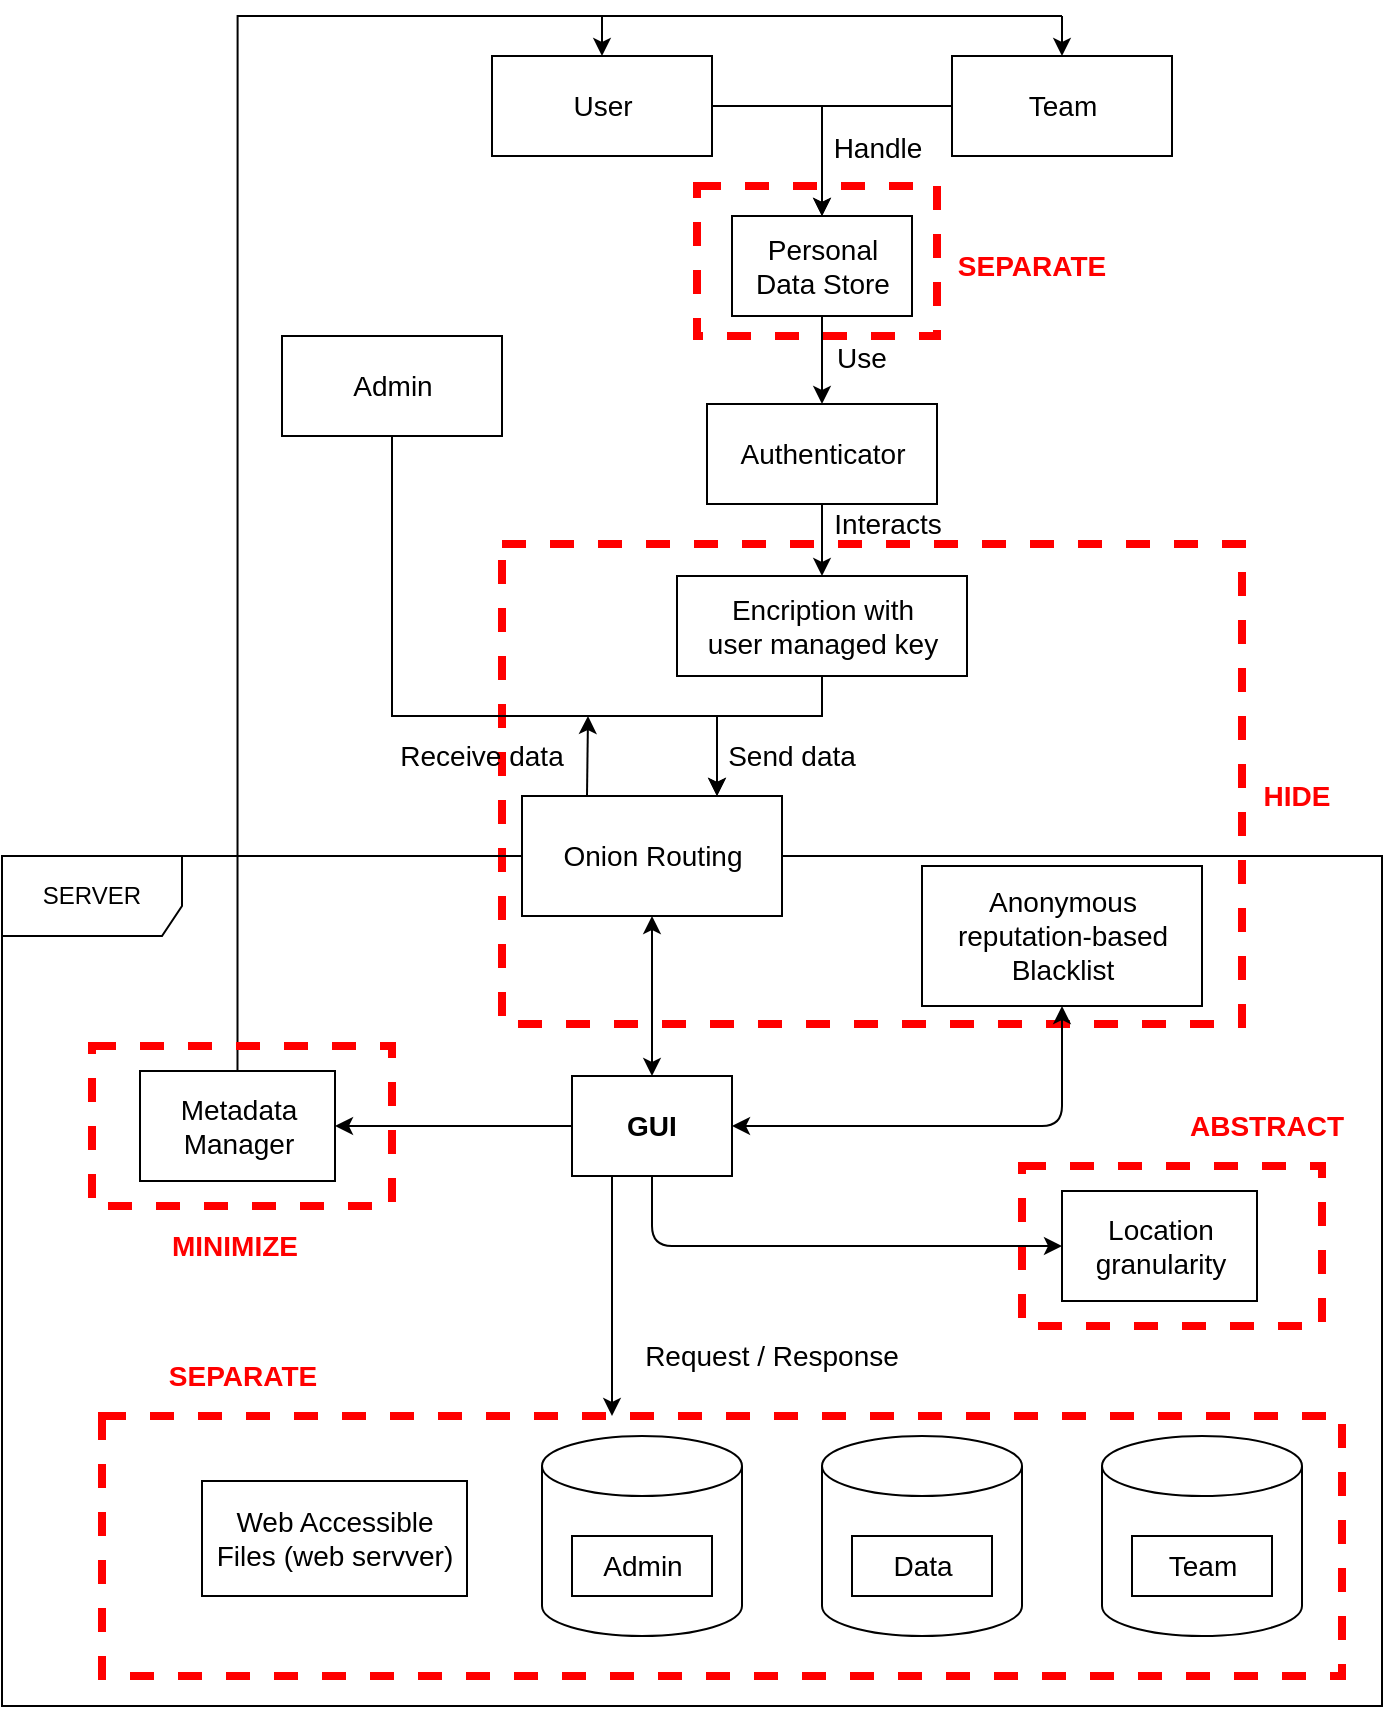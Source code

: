 <mxfile version="14.8.6" type="github">
  <diagram id="YS19dX1pj8gQ7npMbOew" name="Page-1">
    <mxGraphModel dx="920" dy="596" grid="1" gridSize="10" guides="1" tooltips="1" connect="1" arrows="1" fold="1" page="1" pageScale="1" pageWidth="850" pageHeight="1100" math="0" shadow="0">
      <root>
        <mxCell id="0" />
        <mxCell id="1" parent="0" />
        <mxCell id="_d9M04DH2eVFDw5MNcZJ-53" value="" style="outlineConnect=0;html=1;whiteSpace=wrap;fontSize=12;fontStyle=0;verticalAlign=top;align=center;dashed=1;spacingTop=3;strokeWidth=4;fillColor=none;strokeColor=#FF0000;" vertex="1" parent="1">
          <mxGeometry x="180" y="720" width="620" height="130" as="geometry" />
        </mxCell>
        <mxCell id="_d9M04DH2eVFDw5MNcZJ-22" value="" style="outlineConnect=0;html=1;whiteSpace=wrap;fontSize=12;fontStyle=0;verticalAlign=top;align=center;dashed=1;spacingTop=3;strokeWidth=4;fillColor=none;strokeColor=#FF0000;" vertex="1" parent="1">
          <mxGeometry x="380" y="284" width="370" height="240" as="geometry" />
        </mxCell>
        <mxCell id="_d9M04DH2eVFDw5MNcZJ-17" value="" style="outlineConnect=0;html=1;whiteSpace=wrap;fontSize=12;fontStyle=0;verticalAlign=top;align=center;dashed=1;spacingTop=3;strokeWidth=4;fillColor=none;strokeColor=#FF0000;" vertex="1" parent="1">
          <mxGeometry x="477.5" y="105" width="120" height="75" as="geometry" />
        </mxCell>
        <mxCell id="9x1H_0t3VZo4HXwmnzUf-2" value="SERVER" style="shape=umlFrame;whiteSpace=wrap;html=1;width=90;height=40;" parent="1" vertex="1">
          <mxGeometry x="130" y="440" width="690" height="425" as="geometry" />
        </mxCell>
        <mxCell id="9x1H_0t3VZo4HXwmnzUf-1" value="" style="shape=cylinder3;whiteSpace=wrap;html=1;boundedLbl=1;backgroundOutline=1;size=15;" parent="1" vertex="1">
          <mxGeometry x="400" y="730" width="100" height="100" as="geometry" />
        </mxCell>
        <mxCell id="9x1H_0t3VZo4HXwmnzUf-36" style="edgeStyle=orthogonalEdgeStyle;rounded=0;orthogonalLoop=1;jettySize=auto;html=1;exitX=0.5;exitY=1;exitDx=0;exitDy=0;entryX=0.75;entryY=0;entryDx=0;entryDy=0;startArrow=none;" parent="1" source="9x1H_0t3VZo4HXwmnzUf-3" target="9x1H_0t3VZo4HXwmnzUf-7" edge="1">
          <mxGeometry relative="1" as="geometry">
            <Array as="points">
              <mxPoint x="487" y="370" />
            </Array>
          </mxGeometry>
        </mxCell>
        <mxCell id="9x1H_0t3VZo4HXwmnzUf-32" style="edgeStyle=orthogonalEdgeStyle;rounded=0;orthogonalLoop=1;jettySize=auto;html=1;exitX=0;exitY=0.5;exitDx=0;exitDy=0;entryX=0.5;entryY=0;entryDx=0;entryDy=0;" parent="1" source="9x1H_0t3VZo4HXwmnzUf-6" target="9x1H_0t3VZo4HXwmnzUf-13" edge="1">
          <mxGeometry relative="1" as="geometry" />
        </mxCell>
        <mxCell id="9x1H_0t3VZo4HXwmnzUf-6" value="&lt;font style=&quot;font-size: 14px&quot;&gt;Team&lt;/font&gt;" style="html=1;" parent="1" vertex="1">
          <mxGeometry x="605" y="40" width="110" height="50" as="geometry" />
        </mxCell>
        <mxCell id="9x1H_0t3VZo4HXwmnzUf-7" value="&lt;font style=&quot;font-size: 14px&quot;&gt;Onion Routing&lt;/font&gt;" style="html=1;" parent="1" vertex="1">
          <mxGeometry x="390" y="410" width="130" height="60" as="geometry" />
        </mxCell>
        <mxCell id="9x1H_0t3VZo4HXwmnzUf-8" value="" style="shape=cylinder3;whiteSpace=wrap;html=1;boundedLbl=1;backgroundOutline=1;size=15;" parent="1" vertex="1">
          <mxGeometry x="680" y="730" width="100" height="100" as="geometry" />
        </mxCell>
        <mxCell id="9x1H_0t3VZo4HXwmnzUf-9" value="&lt;font style=&quot;font-size: 14px&quot;&gt;Admin&lt;/font&gt;" style="html=1;" parent="1" vertex="1">
          <mxGeometry x="415" y="780" width="70" height="30" as="geometry" />
        </mxCell>
        <mxCell id="9x1H_0t3VZo4HXwmnzUf-10" value="" style="shape=cylinder3;whiteSpace=wrap;html=1;boundedLbl=1;backgroundOutline=1;size=15;" parent="1" vertex="1">
          <mxGeometry x="540" y="730" width="100" height="100" as="geometry" />
        </mxCell>
        <mxCell id="9x1H_0t3VZo4HXwmnzUf-11" value="&lt;font style=&quot;font-size: 14px&quot;&gt;Data&lt;/font&gt;" style="html=1;" parent="1" vertex="1">
          <mxGeometry x="555" y="780" width="70" height="30" as="geometry" />
        </mxCell>
        <mxCell id="9x1H_0t3VZo4HXwmnzUf-12" value="&lt;font style=&quot;font-size: 14px&quot;&gt;Team&lt;/font&gt;" style="html=1;" parent="1" vertex="1">
          <mxGeometry x="695" y="780" width="70" height="30" as="geometry" />
        </mxCell>
        <mxCell id="_d9M04DH2eVFDw5MNcZJ-20" style="edgeStyle=orthogonalEdgeStyle;rounded=0;orthogonalLoop=1;jettySize=auto;html=1;exitX=0.5;exitY=1;exitDx=0;exitDy=0;" edge="1" parent="1" source="9x1H_0t3VZo4HXwmnzUf-13" target="_d9M04DH2eVFDw5MNcZJ-2">
          <mxGeometry relative="1" as="geometry" />
        </mxCell>
        <mxCell id="9x1H_0t3VZo4HXwmnzUf-13" value="&lt;font style=&quot;font-size: 14px&quot;&gt;Personal&lt;br&gt;Data Store&lt;/font&gt;" style="html=1;" parent="1" vertex="1">
          <mxGeometry x="495" y="120" width="90" height="50" as="geometry" />
        </mxCell>
        <mxCell id="9x1H_0t3VZo4HXwmnzUf-15" value="&lt;font style=&quot;font-size: 14px&quot;&gt;Handle&lt;/font&gt;" style="text;html=1;strokeColor=none;fillColor=none;align=center;verticalAlign=middle;whiteSpace=wrap;rounded=0;" parent="1" vertex="1">
          <mxGeometry x="548" y="76" width="40" height="20" as="geometry" />
        </mxCell>
        <mxCell id="9x1H_0t3VZo4HXwmnzUf-16" value="&lt;font style=&quot;font-size: 14px&quot;&gt;Send data&lt;/font&gt;" style="text;html=1;strokeColor=none;fillColor=none;align=center;verticalAlign=middle;whiteSpace=wrap;rounded=0;" parent="1" vertex="1">
          <mxGeometry x="485" y="380" width="80" height="20" as="geometry" />
        </mxCell>
        <mxCell id="9x1H_0t3VZo4HXwmnzUf-17" value="&lt;font style=&quot;font-size: 14px&quot;&gt;Anonymous&lt;br&gt;reputation-based&lt;br&gt;Blacklist&lt;/font&gt;" style="html=1;" parent="1" vertex="1">
          <mxGeometry x="590" y="445" width="140" height="70" as="geometry" />
        </mxCell>
        <mxCell id="9x1H_0t3VZo4HXwmnzUf-30" style="edgeStyle=orthogonalEdgeStyle;rounded=0;orthogonalLoop=1;jettySize=auto;html=1;exitX=1;exitY=0.5;exitDx=0;exitDy=0;entryX=0.5;entryY=0;entryDx=0;entryDy=0;" parent="1" source="9x1H_0t3VZo4HXwmnzUf-20" target="9x1H_0t3VZo4HXwmnzUf-13" edge="1">
          <mxGeometry relative="1" as="geometry" />
        </mxCell>
        <mxCell id="9x1H_0t3VZo4HXwmnzUf-20" value="&lt;font style=&quot;font-size: 14px&quot;&gt;User&lt;/font&gt;" style="html=1;" parent="1" vertex="1">
          <mxGeometry x="375" y="40" width="110" height="50" as="geometry" />
        </mxCell>
        <mxCell id="_d9M04DH2eVFDw5MNcZJ-36" style="edgeStyle=orthogonalEdgeStyle;rounded=0;orthogonalLoop=1;jettySize=auto;html=1;exitX=0;exitY=0.5;exitDx=0;exitDy=0;" edge="1" parent="1" source="9x1H_0t3VZo4HXwmnzUf-21" target="_d9M04DH2eVFDw5MNcZJ-35">
          <mxGeometry relative="1" as="geometry" />
        </mxCell>
        <mxCell id="9x1H_0t3VZo4HXwmnzUf-21" value="&lt;font style=&quot;font-size: 14px&quot;&gt;&lt;b&gt;GUI&lt;/b&gt;&lt;/font&gt;" style="rounded=0;whiteSpace=wrap;html=1;" parent="1" vertex="1">
          <mxGeometry x="415" y="550" width="80" height="50" as="geometry" />
        </mxCell>
        <mxCell id="9x1H_0t3VZo4HXwmnzUf-23" value="&lt;font style=&quot;font-size: 14px&quot;&gt;Use&lt;/font&gt;" style="text;html=1;strokeColor=none;fillColor=none;align=center;verticalAlign=middle;whiteSpace=wrap;rounded=0;" parent="1" vertex="1">
          <mxGeometry x="540" y="181" width="40" height="20" as="geometry" />
        </mxCell>
        <mxCell id="9x1H_0t3VZo4HXwmnzUf-37" style="edgeStyle=orthogonalEdgeStyle;rounded=0;orthogonalLoop=1;jettySize=auto;html=1;exitX=0.5;exitY=1;exitDx=0;exitDy=0;entryX=0.75;entryY=0;entryDx=0;entryDy=0;" parent="1" source="9x1H_0t3VZo4HXwmnzUf-24" target="9x1H_0t3VZo4HXwmnzUf-7" edge="1">
          <mxGeometry relative="1" as="geometry">
            <Array as="points">
              <mxPoint x="325" y="370" />
              <mxPoint x="488" y="370" />
            </Array>
          </mxGeometry>
        </mxCell>
        <mxCell id="9x1H_0t3VZo4HXwmnzUf-24" value="&lt;font style=&quot;font-size: 14px&quot;&gt;Admin&lt;/font&gt;" style="html=1;" parent="1" vertex="1">
          <mxGeometry x="270" y="180" width="110" height="50" as="geometry" />
        </mxCell>
        <mxCell id="9x1H_0t3VZo4HXwmnzUf-35" value="" style="endArrow=classic;html=1;exitX=0.25;exitY=0;exitDx=0;exitDy=0;" parent="1" source="9x1H_0t3VZo4HXwmnzUf-7" edge="1">
          <mxGeometry width="50" height="50" relative="1" as="geometry">
            <mxPoint x="395" y="370" as="sourcePoint" />
            <mxPoint x="423" y="370" as="targetPoint" />
          </mxGeometry>
        </mxCell>
        <mxCell id="9x1H_0t3VZo4HXwmnzUf-38" value="&lt;font style=&quot;font-size: 14px&quot;&gt;Receive data&lt;/font&gt;" style="text;html=1;strokeColor=none;fillColor=none;align=center;verticalAlign=middle;whiteSpace=wrap;rounded=0;" parent="1" vertex="1">
          <mxGeometry x="325" y="380" width="90" height="20" as="geometry" />
        </mxCell>
        <mxCell id="_d9M04DH2eVFDw5MNcZJ-24" style="edgeStyle=orthogonalEdgeStyle;rounded=0;orthogonalLoop=1;jettySize=auto;html=1;exitX=0.5;exitY=1;exitDx=0;exitDy=0;" edge="1" parent="1" source="_d9M04DH2eVFDw5MNcZJ-2" target="9x1H_0t3VZo4HXwmnzUf-3">
          <mxGeometry relative="1" as="geometry" />
        </mxCell>
        <mxCell id="_d9M04DH2eVFDw5MNcZJ-2" value="&lt;span style=&quot;font-size: 14px&quot;&gt;Authenticator&lt;/span&gt;" style="html=1;" vertex="1" parent="1">
          <mxGeometry x="482.5" y="214" width="115" height="50" as="geometry" />
        </mxCell>
        <mxCell id="_d9M04DH2eVFDw5MNcZJ-6" value="&lt;font style=&quot;font-size: 14px&quot;&gt;Interacts&lt;/font&gt;" style="text;html=1;strokeColor=none;fillColor=none;align=center;verticalAlign=middle;whiteSpace=wrap;rounded=0;" vertex="1" parent="1">
          <mxGeometry x="532.5" y="264" width="80" height="20" as="geometry" />
        </mxCell>
        <mxCell id="_d9M04DH2eVFDw5MNcZJ-14" value="&lt;font color=&quot;#ff0000&quot; size=&quot;1&quot;&gt;&lt;b style=&quot;font-size: 14px&quot;&gt;HIDE&lt;/b&gt;&lt;/font&gt;" style="text;html=1;strokeColor=none;fillColor=none;align=center;verticalAlign=middle;whiteSpace=wrap;rounded=0;dashed=1;" vertex="1" parent="1">
          <mxGeometry x="750" y="400" width="55" height="20" as="geometry" />
        </mxCell>
        <mxCell id="_d9M04DH2eVFDw5MNcZJ-16" value="&lt;font color=&quot;#ff0000&quot; size=&quot;1&quot;&gt;&lt;b style=&quot;font-size: 14px&quot;&gt;ABSTRACT&lt;/b&gt;&lt;/font&gt;" style="text;html=1;strokeColor=none;fillColor=none;align=center;verticalAlign=middle;whiteSpace=wrap;rounded=0;dashed=1;" vertex="1" parent="1">
          <mxGeometry x="715" y="565" width="95" height="20" as="geometry" />
        </mxCell>
        <mxCell id="_d9M04DH2eVFDw5MNcZJ-18" value="&lt;font color=&quot;#ff0000&quot; size=&quot;1&quot;&gt;&lt;b style=&quot;font-size: 14px&quot;&gt;SEPARATE&lt;/b&gt;&lt;/font&gt;" style="text;html=1;strokeColor=none;fillColor=none;align=center;verticalAlign=middle;whiteSpace=wrap;rounded=0;dashed=1;" vertex="1" parent="1">
          <mxGeometry x="610" y="135" width="70" height="20" as="geometry" />
        </mxCell>
        <mxCell id="9x1H_0t3VZo4HXwmnzUf-3" value="&lt;font style=&quot;font-size: 14px&quot;&gt;Encription with&lt;br&gt;user managed key&lt;/font&gt;" style="html=1;" parent="1" vertex="1">
          <mxGeometry x="467.5" y="300" width="145" height="50" as="geometry" />
        </mxCell>
        <mxCell id="_d9M04DH2eVFDw5MNcZJ-15" value="" style="outlineConnect=0;html=1;whiteSpace=wrap;fontSize=12;fontStyle=0;verticalAlign=top;align=center;dashed=1;spacingTop=3;strokeWidth=4;fillColor=none;strokeColor=#FF0000;" vertex="1" parent="1">
          <mxGeometry x="640" y="595" width="150" height="80" as="geometry" />
        </mxCell>
        <mxCell id="_d9M04DH2eVFDw5MNcZJ-12" value="&lt;span style=&quot;font-size: 14px&quot;&gt;Location&lt;br&gt;granularity&lt;/span&gt;" style="html=1;" vertex="1" parent="1">
          <mxGeometry x="660" y="607.5" width="97.5" height="55" as="geometry" />
        </mxCell>
        <mxCell id="_d9M04DH2eVFDw5MNcZJ-32" value="" style="endArrow=classic;startArrow=classic;html=1;entryX=0.5;entryY=1;entryDx=0;entryDy=0;exitX=0.5;exitY=0;exitDx=0;exitDy=0;" edge="1" parent="1" source="9x1H_0t3VZo4HXwmnzUf-21" target="9x1H_0t3VZo4HXwmnzUf-7">
          <mxGeometry width="50" height="50" relative="1" as="geometry">
            <mxPoint x="500" y="510" as="sourcePoint" />
            <mxPoint x="500" y="500" as="targetPoint" />
          </mxGeometry>
        </mxCell>
        <mxCell id="_d9M04DH2eVFDw5MNcZJ-33" value="" style="endArrow=classic;startArrow=classic;html=1;entryX=0.5;entryY=1;entryDx=0;entryDy=0;exitX=1;exitY=0.5;exitDx=0;exitDy=0;" edge="1" parent="1" source="9x1H_0t3VZo4HXwmnzUf-21" target="9x1H_0t3VZo4HXwmnzUf-17">
          <mxGeometry width="50" height="50" relative="1" as="geometry">
            <mxPoint x="620" y="630" as="sourcePoint" />
            <mxPoint x="670" y="580" as="targetPoint" />
            <Array as="points">
              <mxPoint x="660" y="575" />
            </Array>
          </mxGeometry>
        </mxCell>
        <mxCell id="_d9M04DH2eVFDw5MNcZJ-39" style="edgeStyle=orthogonalEdgeStyle;rounded=0;orthogonalLoop=1;jettySize=auto;html=1;exitX=0.5;exitY=0;exitDx=0;exitDy=0;entryX=0.5;entryY=0;entryDx=0;entryDy=0;" edge="1" parent="1" source="_d9M04DH2eVFDw5MNcZJ-35" target="9x1H_0t3VZo4HXwmnzUf-20">
          <mxGeometry relative="1" as="geometry">
            <Array as="points">
              <mxPoint x="248" y="20" />
              <mxPoint x="430" y="20" />
            </Array>
          </mxGeometry>
        </mxCell>
        <mxCell id="_d9M04DH2eVFDw5MNcZJ-35" value="&lt;span style=&quot;font-size: 14px&quot;&gt;Metadata&lt;br&gt;Manager&lt;br&gt;&lt;/span&gt;" style="html=1;" vertex="1" parent="1">
          <mxGeometry x="199" y="547.5" width="97.5" height="55" as="geometry" />
        </mxCell>
        <mxCell id="_d9M04DH2eVFDw5MNcZJ-41" value="" style="endArrow=none;html=1;" edge="1" parent="1">
          <mxGeometry width="50" height="50" relative="1" as="geometry">
            <mxPoint x="660" y="20" as="sourcePoint" />
            <mxPoint x="430" y="20" as="targetPoint" />
          </mxGeometry>
        </mxCell>
        <mxCell id="_d9M04DH2eVFDw5MNcZJ-42" value="" style="endArrow=classic;html=1;entryX=0.5;entryY=0;entryDx=0;entryDy=0;" edge="1" parent="1" target="9x1H_0t3VZo4HXwmnzUf-6">
          <mxGeometry width="50" height="50" relative="1" as="geometry">
            <mxPoint x="660" y="20" as="sourcePoint" />
            <mxPoint x="550" y="120" as="targetPoint" />
          </mxGeometry>
        </mxCell>
        <mxCell id="_d9M04DH2eVFDw5MNcZJ-44" value="" style="outlineConnect=0;html=1;whiteSpace=wrap;fontSize=12;fontStyle=0;verticalAlign=top;align=center;dashed=1;spacingTop=3;strokeWidth=4;fillColor=none;strokeColor=#FF0000;" vertex="1" parent="1">
          <mxGeometry x="175" y="535" width="150" height="80" as="geometry" />
        </mxCell>
        <mxCell id="_d9M04DH2eVFDw5MNcZJ-45" value="&lt;font color=&quot;#ff0000&quot; size=&quot;1&quot;&gt;&lt;b style=&quot;font-size: 14px&quot;&gt;MINIMIZE&lt;/b&gt;&lt;/font&gt;" style="text;html=1;strokeColor=none;fillColor=none;align=center;verticalAlign=middle;whiteSpace=wrap;rounded=0;dashed=1;" vertex="1" parent="1">
          <mxGeometry x="199" y="625" width="95" height="20" as="geometry" />
        </mxCell>
        <mxCell id="_d9M04DH2eVFDw5MNcZJ-47" value="&lt;span style=&quot;font-size: 14px&quot;&gt;Web Accessible&lt;br&gt;Files (web servver)&lt;br&gt;&lt;/span&gt;" style="html=1;" vertex="1" parent="1">
          <mxGeometry x="230" y="752.5" width="132.5" height="57.5" as="geometry" />
        </mxCell>
        <mxCell id="_d9M04DH2eVFDw5MNcZJ-52" value="" style="endArrow=classic;html=1;exitX=0.5;exitY=1;exitDx=0;exitDy=0;entryX=0;entryY=0.5;entryDx=0;entryDy=0;" edge="1" parent="1" source="9x1H_0t3VZo4HXwmnzUf-21" target="_d9M04DH2eVFDw5MNcZJ-12">
          <mxGeometry width="50" height="50" relative="1" as="geometry">
            <mxPoint x="530" y="610" as="sourcePoint" />
            <mxPoint x="580" y="560" as="targetPoint" />
            <Array as="points">
              <mxPoint x="455" y="635" />
            </Array>
          </mxGeometry>
        </mxCell>
        <mxCell id="_d9M04DH2eVFDw5MNcZJ-55" value="&lt;font color=&quot;#ff0000&quot; size=&quot;1&quot;&gt;&lt;b style=&quot;font-size: 14px&quot;&gt;SEPARATE&lt;/b&gt;&lt;/font&gt;" style="text;html=1;strokeColor=none;fillColor=none;align=center;verticalAlign=middle;whiteSpace=wrap;rounded=0;dashed=1;" vertex="1" parent="1">
          <mxGeometry x="202.5" y="690" width="95" height="20" as="geometry" />
        </mxCell>
        <mxCell id="_d9M04DH2eVFDw5MNcZJ-56" style="edgeStyle=orthogonalEdgeStyle;rounded=0;orthogonalLoop=1;jettySize=auto;html=1;exitX=0.5;exitY=1;exitDx=0;exitDy=0;" edge="1" parent="1" source="9x1H_0t3VZo4HXwmnzUf-21" target="9x1H_0t3VZo4HXwmnzUf-21">
          <mxGeometry relative="1" as="geometry" />
        </mxCell>
        <mxCell id="_d9M04DH2eVFDw5MNcZJ-58" value="" style="endArrow=classic;html=1;exitX=0.25;exitY=1;exitDx=0;exitDy=0;" edge="1" parent="1" source="9x1H_0t3VZo4HXwmnzUf-21">
          <mxGeometry width="50" height="50" relative="1" as="geometry">
            <mxPoint x="530" y="620" as="sourcePoint" />
            <mxPoint x="435" y="720" as="targetPoint" />
          </mxGeometry>
        </mxCell>
        <mxCell id="_d9M04DH2eVFDw5MNcZJ-59" value="&lt;span style=&quot;font-size: 14px&quot;&gt;Request / Response&lt;/span&gt;" style="text;html=1;strokeColor=none;fillColor=none;align=center;verticalAlign=middle;whiteSpace=wrap;rounded=0;" vertex="1" parent="1">
          <mxGeometry x="440" y="680" width="150" height="20" as="geometry" />
        </mxCell>
      </root>
    </mxGraphModel>
  </diagram>
</mxfile>
